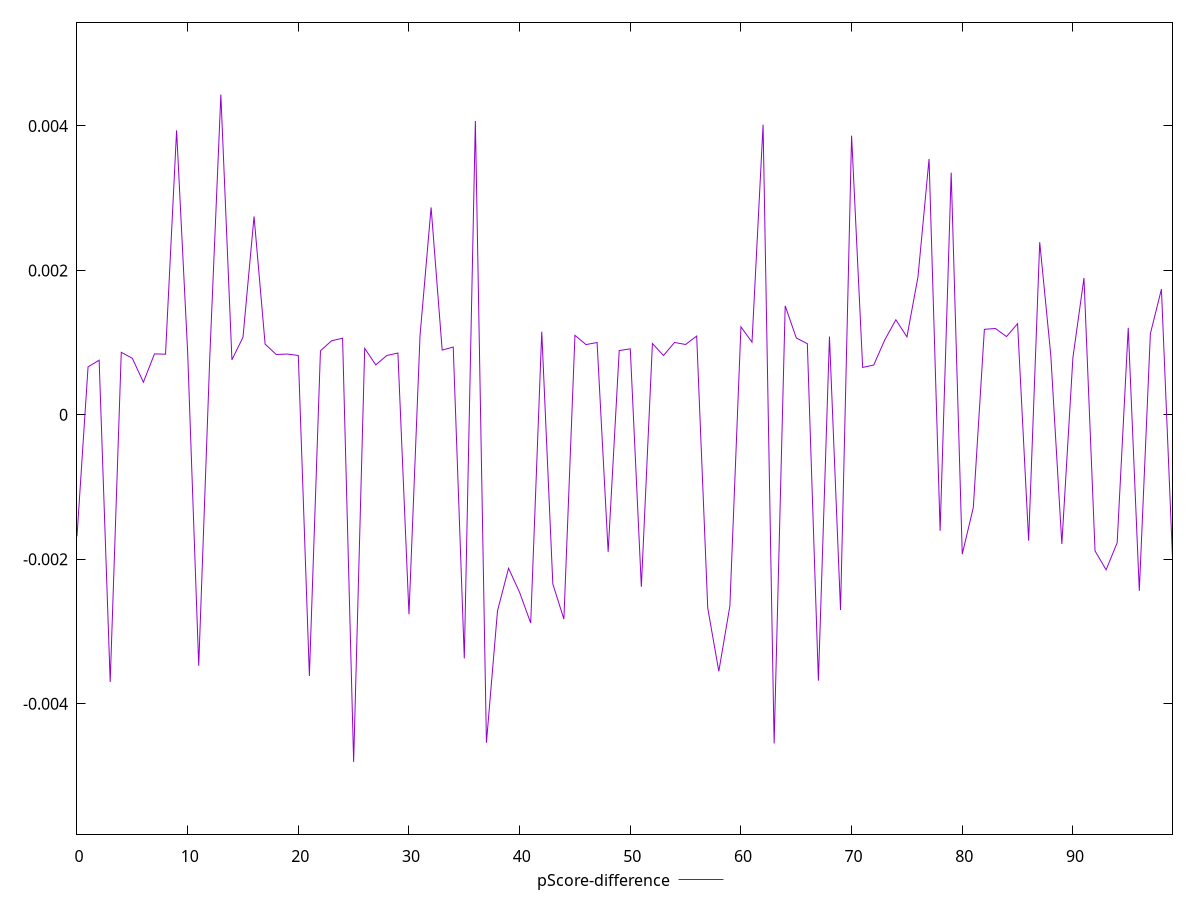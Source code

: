 reset

$pScoreDifference <<EOF
0 -0.0016828466460576674
1 0.0006647108288296844
2 0.0007562363707418474
3 -0.003698858230347879
4 0.0008655391905423304
5 0.0007830800317427666
6 0.000452087322302841
7 0.0008436451879545448
8 0.0008401443059220526
9 0.003939344679975476
10 0.0008626190373339782
11 -0.0034739223057901336
12 0.0007992836673591519
13 0.004435223061212579
14 0.0007619971186803021
15 0.0010742175062852244
16 0.002746979188778087
17 0.0009793145804104508
18 0.0008359707294425256
19 0.0008416311027286127
20 0.0008218324983600978
21 -0.003616058878708417
22 0.0008863671228596104
23 0.0010249455990347656
24 0.0010611764722618933
25 -0.0048058218153620436
26 0.0009205336898607808
27 0.000691677860476192
28 0.0008218324983600978
29 0.0008556749189385648
30 -0.0027611091615419303
31 0.001099247781277457
32 0.0028718174806123264
33 0.0008967559718785489
34 0.0009387234125329824
35 -0.0033722979320457425
36 0.004069376511530165
37 -0.004540087105909585
38 -0.00271355311214716
39 -0.0021247153806217556
40 -0.0024595371460188753
41 -0.002882586354622574
42 0.0011509758654889568
43 -0.0023417578153661633
44 -0.0028283199050155305
45 0.0011008207158065275
46 0.000972554794001601
47 0.0010013467767338025
48 -0.0018974238767452967
49 0.0008899982455478073
50 0.0009133837480544971
51 -0.0023806075129046977
52 0.0009874450748558194
53 0.0008215683034036303
54 0.001001820149509447
55 0.0009740731073910602
56 0.0010907926669667667
57 -0.0026761016952252525
58 -0.0035509455111076837
59 -0.002647544127677426
60 0.001218019142321447
61 0.0010060796751338863
62 0.004017459285289571
63 -0.0045503214863447106
64 0.0015096192246535356
65 0.0010646146472936824
66 0.0009852648332941971
67 -0.003680527865055905
68 0.0010841183251394382
69 -0.0027023377430620554
70 0.0038651490607428673
71 0.0006562444329694106
72 0.0006898090339270135
73 0.0010380021577873766
74 0.0013160099451587914
75 0.0010793453119757324
76 0.0019113842695079875
77 0.003542923122666908
78 -0.0016063818867884105
79 0.0033537864270727358
80 -0.0019296031996952623
81 -0.0012827907725432297
82 0.001183985252217079
83 0.001195286380250793
84 0.001083742195730708
85 0.0012621730616817484
86 -0.0017430466240607734
87 0.002390267689299286
88 0.0008285315637645008
89 -0.001788622556150088
90 0.0007907872113808168
91 0.0018948916927943316
92 -0.0018842073195621811
93 -0.0021459745806378105
94 -0.0017712086092658286
95 0.0012048082621292089
96 -0.002436936626141417
97 0.001123476268960033
98 0.0017398698187433004
99 -0.001979986160349445
EOF

set key outside below
set xrange [0:99]
set yrange [-0.005805821815362044:0.005435223061212579]
set trange [-0.005805821815362044:0.005435223061212579]
set terminal svg size 640, 500 enhanced background rgb 'white'
set output "reports/report_00032_2021-02-25T10-28-15.087Z/largest-contentful-paint/samples/agenda/pScore-difference/values.svg"

plot $pScoreDifference title "pScore-difference" with line

reset
